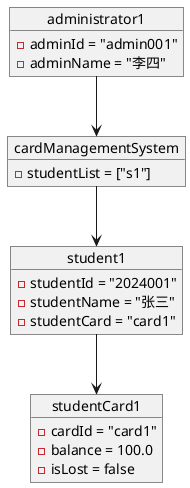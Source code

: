 @startuml
object "student1" as s1 {
    - studentId = "2024001"
    - studentName = "张三"
    - studentCard = "card1"
}

object "studentCard1" as sc1 {
    - cardId = "card1"
    - balance = 100.0
    - isLost = false
}

object "cardManagementSystem" as cms {
    - studentList = ["s1"]
}

object "administrator1" as a1 {
    - adminId = "admin001"
    - adminName = "李四"
}

s1 --> sc1
cms --> s1
a1 --> cms

@enduml
